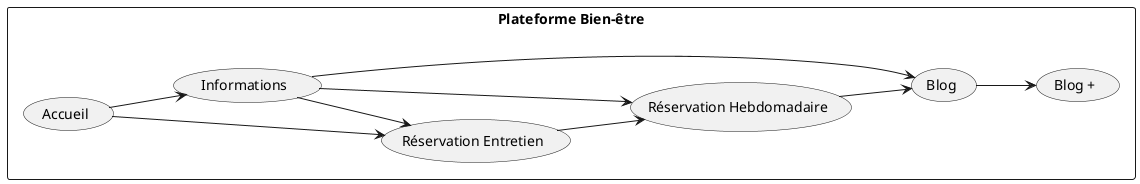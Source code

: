 @startuml
left to right direction
rectangle "Plateforme Bien-être" {
  (Accueil) --> (Informations)
  (Accueil) --> (Réservation Entretien)
  (Informations) --> (Réservation Entretien)
  (Informations) --> (Réservation Hebdomadaire)
  (Informations) --> (Blog)
  (Réservation Entretien) --> (Réservation Hebdomadaire)
  (Réservation Hebdomadaire) --> (Blog)
  (Blog) --> (Blog +)
}
@enduml